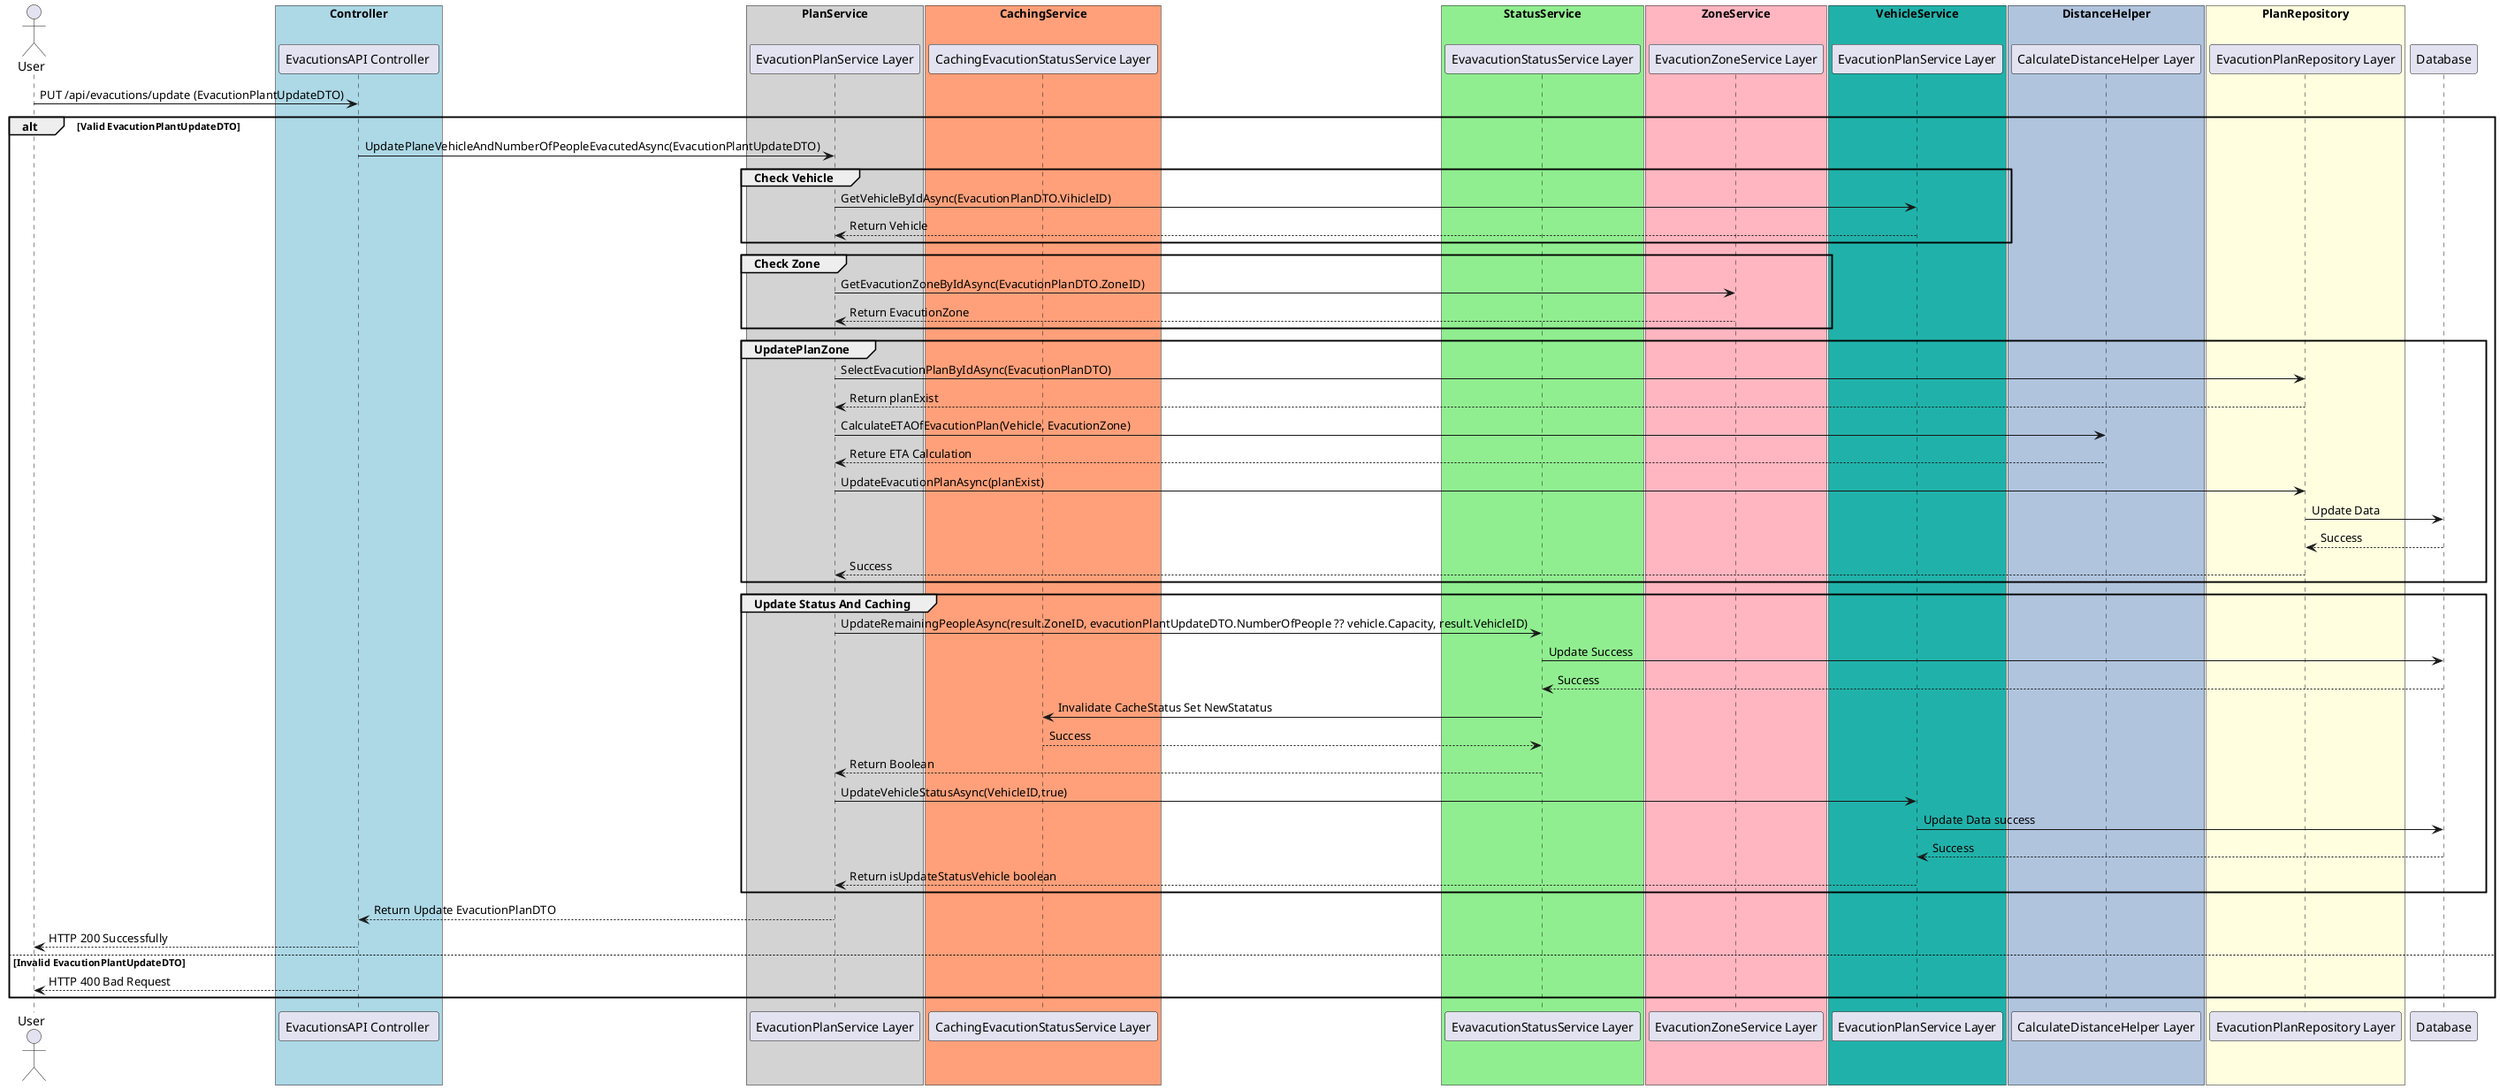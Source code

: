@startuml
actor User
box "Controller" #LightBlue
participant "EvacutionsAPI Controller " as API
end box
box "PlanService" #LightGray
participant "EvacutionPlanService Layer" as ServicePlan
end box
box "CachingService" #LightSalmon
participant "CachingEvacutionStatusService Layer" as ServiceCache
end box
box "StatusService" #LightGreen
participant "EvavacutionStatusService Layer" as ServiceStatus
end box
box "ZoneService" #LightPink
participant "EvacutionZoneService Layer" as ServiceZone
end box
box "VehicleService" #LightSeaGreen
participant "EvacutionPlanService Layer" as ServiceVehicle
end box
box "DistanceHelper" #LightSteelBlue
participant "CalculateDistanceHelper Layer" as Helper
end box
box "PlanRepository" #LightYellow
participant "EvacutionPlanRepository Layer" as RepoPlan
end box
participant Database
User -> API : PUT /api/evacutions/update (EvacutionPlantUpdateDTO)
alt Valid EvacutionPlantUpdateDTO
    API -> ServicePlan : UpdatePlaneVehicleAndNumberOfPeopleEvacutedAsync(EvacutionPlantUpdateDTO)
    group Check Vehicle
    ServicePlan -> ServiceVehicle : GetVehicleByIdAsync(EvacutionPlanDTO.VihicleID)
    ServiceVehicle --> ServicePlan : Return Vehicle
    end group
    group Check Zone
    ServicePlan -> ServiceZone : GetEvacutionZoneByIdAsync(EvacutionPlanDTO.ZoneID)
    ServiceZone --> ServicePlan : Return EvacutionZone
    end group
    group UpdatePlanZone
    ServicePlan -> RepoPlan : SelectEvacutionPlanByIdAsync(EvacutionPlanDTO)
    RepoPlan --> ServicePlan: Return planExist
    ServicePlan -> Helper : CalculateETAOfEvacutionPlan(Vehicle, EvacutionZone)
    Helper -->  ServicePlan: Reture ETA Calculation
    ServicePlan -> RepoPlan : UpdateEvacutionPlanAsync(planExist)
    RepoPlan -> Database : Update Data
    Database --> RepoPlan : Success
    RepoPlan --> ServicePlan : Success
    end group
    group Update Status And Caching
    ServicePlan -> ServiceStatus : UpdateRemainingPeopleAsync(result.ZoneID, evacutionPlantUpdateDTO.NumberOfPeople ?? vehicle.Capacity, result.VehicleID)
    ServiceStatus -> Database: Update Success
    Database --> ServiceStatus: Success
    ServiceStatus -> ServiceCache : Invalidate CacheStatus Set NewStatatus
    ServiceCache --> ServiceStatus: Success
    ServiceStatus --> ServicePlan: Return Boolean
    ServicePlan -> ServiceVehicle: UpdateVehicleStatusAsync(VehicleID,true)
    ServiceVehicle -> Database : Update Data success
    Database --> ServiceVehicle: Success
    ServiceVehicle --> ServicePlan : Return isUpdateStatusVehicle boolean
    end group
    ServicePlan --> API : Return Update EvacutionPlanDTO
    API --> User : HTTP 200 Successfully
else Invalid EvacutionPlantUpdateDTO
    API --> User : HTTP 400 Bad Request
end
@enduml
